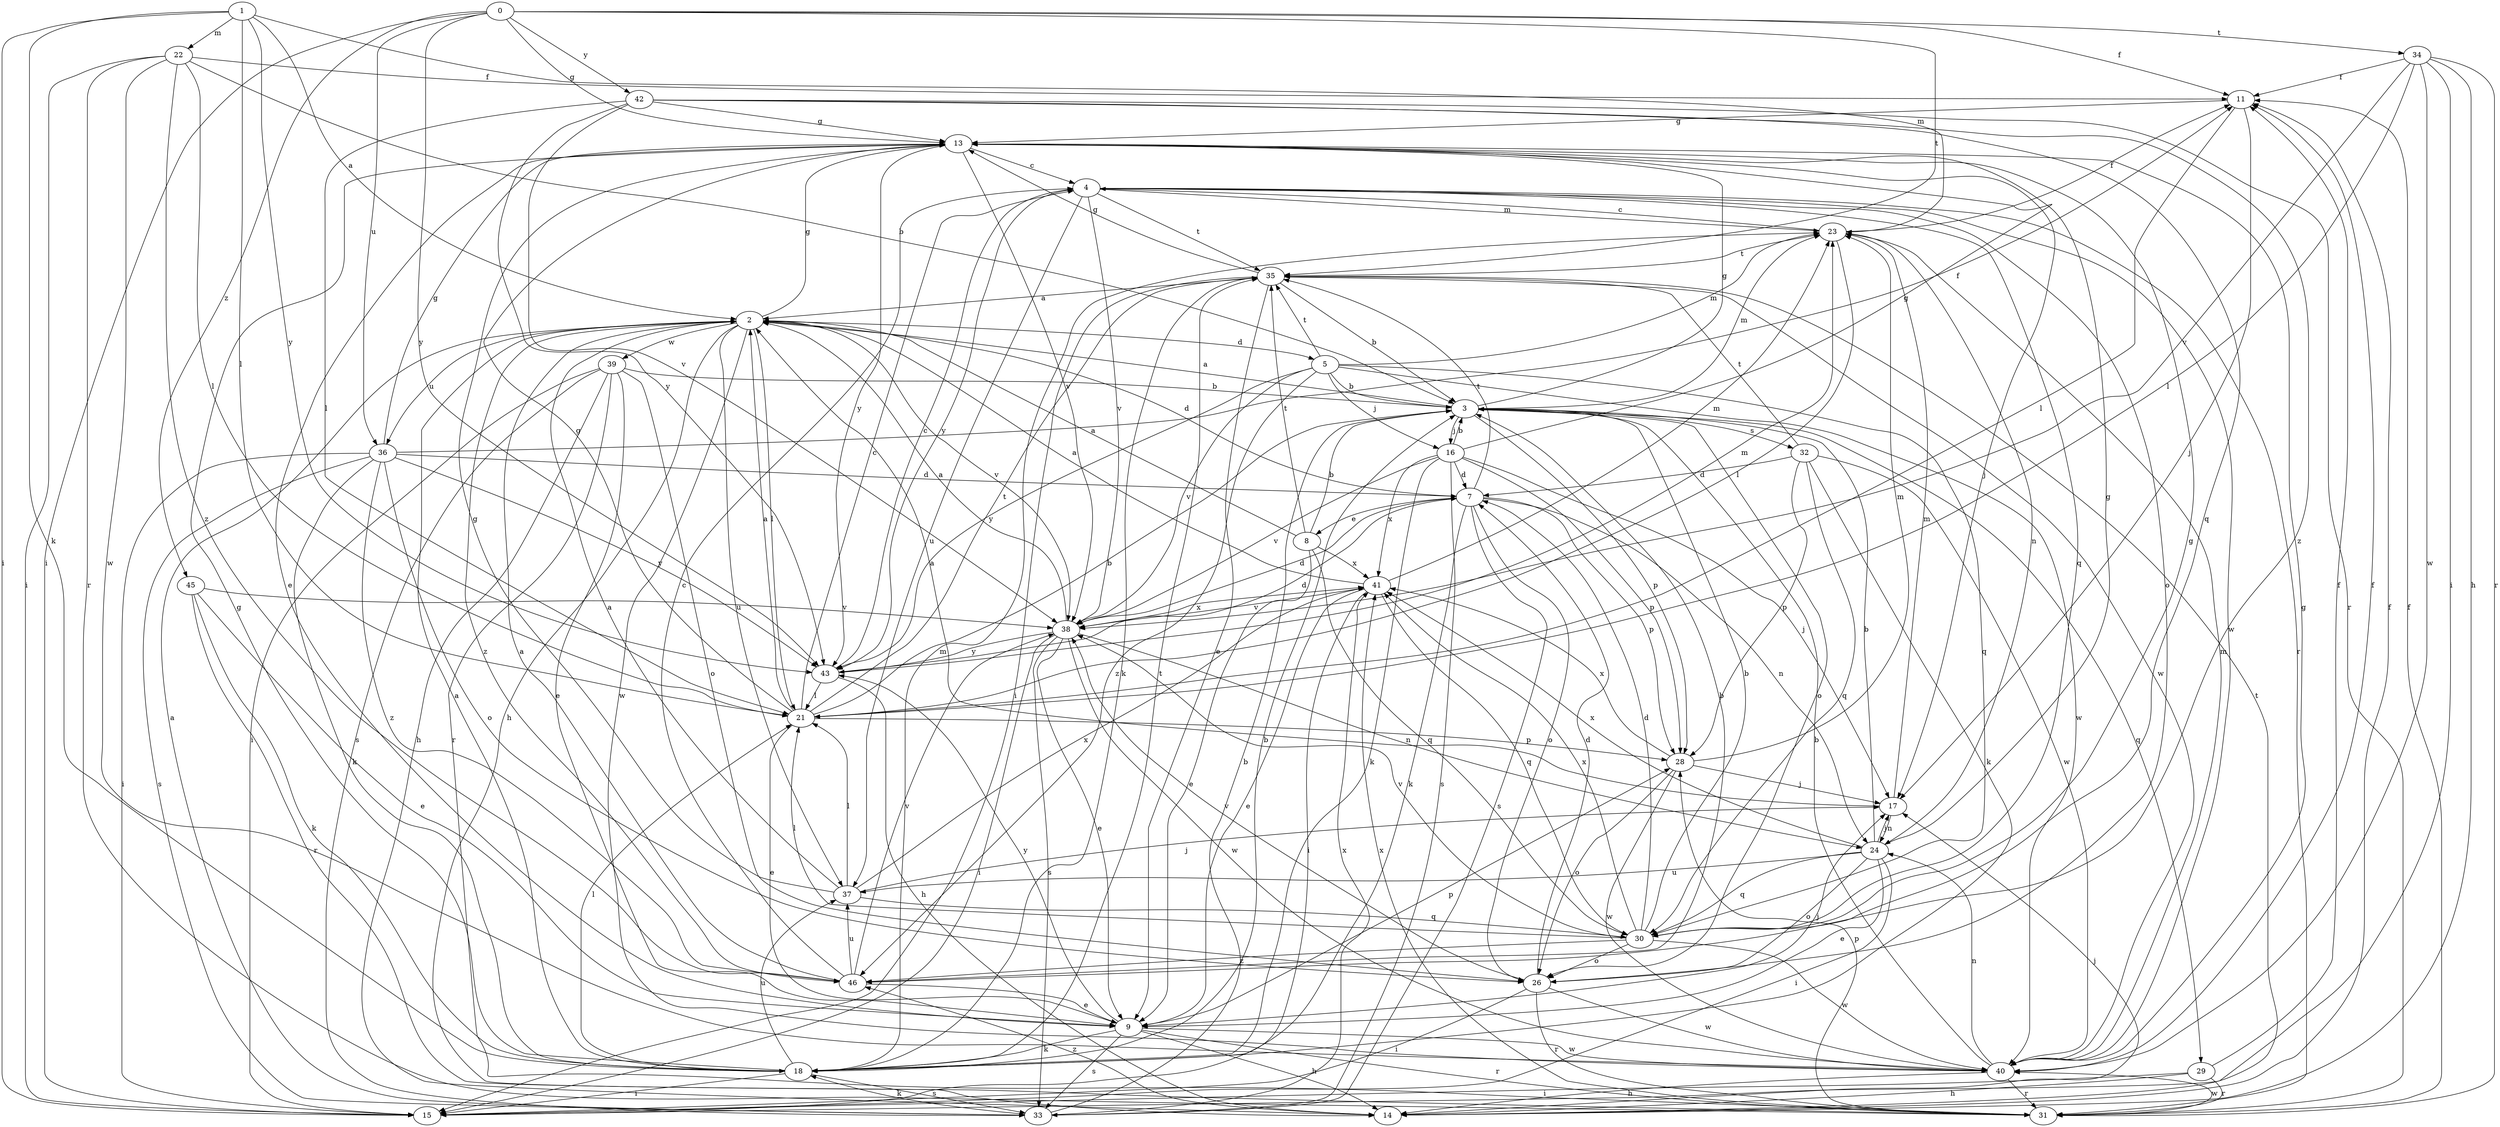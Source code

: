 strict digraph  {
0;
1;
2;
3;
4;
5;
7;
8;
9;
11;
13;
14;
15;
16;
17;
18;
21;
22;
23;
24;
26;
28;
29;
30;
31;
32;
33;
34;
35;
36;
37;
38;
39;
40;
41;
42;
43;
45;
46;
0 -> 11  [label=f];
0 -> 13  [label=g];
0 -> 15  [label=i];
0 -> 34  [label=t];
0 -> 35  [label=t];
0 -> 36  [label=u];
0 -> 42  [label=y];
0 -> 43  [label=y];
0 -> 45  [label=z];
1 -> 2  [label=a];
1 -> 15  [label=i];
1 -> 18  [label=k];
1 -> 21  [label=l];
1 -> 22  [label=m];
1 -> 23  [label=m];
1 -> 43  [label=y];
2 -> 5  [label=d];
2 -> 7  [label=d];
2 -> 13  [label=g];
2 -> 14  [label=h];
2 -> 21  [label=l];
2 -> 36  [label=u];
2 -> 37  [label=u];
2 -> 38  [label=v];
2 -> 39  [label=w];
2 -> 40  [label=w];
2 -> 46  [label=z];
3 -> 2  [label=a];
3 -> 13  [label=g];
3 -> 16  [label=j];
3 -> 23  [label=m];
3 -> 26  [label=o];
3 -> 28  [label=p];
3 -> 29  [label=q];
3 -> 32  [label=s];
4 -> 23  [label=m];
4 -> 26  [label=o];
4 -> 30  [label=q];
4 -> 31  [label=r];
4 -> 35  [label=t];
4 -> 37  [label=u];
4 -> 38  [label=v];
4 -> 40  [label=w];
4 -> 43  [label=y];
5 -> 3  [label=b];
5 -> 16  [label=j];
5 -> 23  [label=m];
5 -> 30  [label=q];
5 -> 35  [label=t];
5 -> 38  [label=v];
5 -> 40  [label=w];
5 -> 43  [label=y];
5 -> 46  [label=z];
7 -> 8  [label=e];
7 -> 18  [label=k];
7 -> 24  [label=n];
7 -> 26  [label=o];
7 -> 28  [label=p];
7 -> 33  [label=s];
7 -> 35  [label=t];
8 -> 2  [label=a];
8 -> 3  [label=b];
8 -> 9  [label=e];
8 -> 30  [label=q];
8 -> 35  [label=t];
8 -> 41  [label=x];
9 -> 14  [label=h];
9 -> 17  [label=j];
9 -> 18  [label=k];
9 -> 28  [label=p];
9 -> 31  [label=r];
9 -> 33  [label=s];
9 -> 40  [label=w];
9 -> 43  [label=y];
11 -> 13  [label=g];
11 -> 17  [label=j];
11 -> 21  [label=l];
13 -> 4  [label=c];
13 -> 9  [label=e];
13 -> 17  [label=j];
13 -> 38  [label=v];
13 -> 43  [label=y];
14 -> 11  [label=f];
14 -> 17  [label=j];
14 -> 35  [label=t];
14 -> 46  [label=z];
16 -> 3  [label=b];
16 -> 7  [label=d];
16 -> 13  [label=g];
16 -> 17  [label=j];
16 -> 18  [label=k];
16 -> 28  [label=p];
16 -> 33  [label=s];
16 -> 38  [label=v];
16 -> 41  [label=x];
17 -> 2  [label=a];
17 -> 23  [label=m];
17 -> 24  [label=n];
18 -> 2  [label=a];
18 -> 3  [label=b];
18 -> 13  [label=g];
18 -> 15  [label=i];
18 -> 21  [label=l];
18 -> 23  [label=m];
18 -> 33  [label=s];
18 -> 35  [label=t];
18 -> 37  [label=u];
21 -> 2  [label=a];
21 -> 3  [label=b];
21 -> 4  [label=c];
21 -> 9  [label=e];
21 -> 13  [label=g];
21 -> 28  [label=p];
21 -> 35  [label=t];
22 -> 3  [label=b];
22 -> 11  [label=f];
22 -> 15  [label=i];
22 -> 21  [label=l];
22 -> 31  [label=r];
22 -> 40  [label=w];
22 -> 46  [label=z];
23 -> 4  [label=c];
23 -> 11  [label=f];
23 -> 21  [label=l];
23 -> 24  [label=n];
23 -> 35  [label=t];
24 -> 3  [label=b];
24 -> 9  [label=e];
24 -> 13  [label=g];
24 -> 15  [label=i];
24 -> 17  [label=j];
24 -> 26  [label=o];
24 -> 30  [label=q];
24 -> 37  [label=u];
24 -> 41  [label=x];
26 -> 7  [label=d];
26 -> 15  [label=i];
26 -> 31  [label=r];
26 -> 38  [label=v];
26 -> 40  [label=w];
28 -> 17  [label=j];
28 -> 23  [label=m];
28 -> 26  [label=o];
28 -> 40  [label=w];
28 -> 41  [label=x];
29 -> 11  [label=f];
29 -> 14  [label=h];
29 -> 15  [label=i];
29 -> 31  [label=r];
30 -> 3  [label=b];
30 -> 7  [label=d];
30 -> 13  [label=g];
30 -> 21  [label=l];
30 -> 26  [label=o];
30 -> 38  [label=v];
30 -> 40  [label=w];
30 -> 41  [label=x];
30 -> 46  [label=z];
31 -> 11  [label=f];
31 -> 28  [label=p];
31 -> 40  [label=w];
31 -> 41  [label=x];
32 -> 7  [label=d];
32 -> 18  [label=k];
32 -> 28  [label=p];
32 -> 30  [label=q];
32 -> 35  [label=t];
32 -> 40  [label=w];
33 -> 2  [label=a];
33 -> 3  [label=b];
33 -> 18  [label=k];
33 -> 41  [label=x];
34 -> 11  [label=f];
34 -> 14  [label=h];
34 -> 15  [label=i];
34 -> 21  [label=l];
34 -> 31  [label=r];
34 -> 38  [label=v];
34 -> 40  [label=w];
35 -> 2  [label=a];
35 -> 3  [label=b];
35 -> 9  [label=e];
35 -> 13  [label=g];
35 -> 15  [label=i];
35 -> 18  [label=k];
35 -> 40  [label=w];
36 -> 7  [label=d];
36 -> 11  [label=f];
36 -> 13  [label=g];
36 -> 15  [label=i];
36 -> 18  [label=k];
36 -> 26  [label=o];
36 -> 33  [label=s];
36 -> 43  [label=y];
36 -> 46  [label=z];
37 -> 2  [label=a];
37 -> 13  [label=g];
37 -> 17  [label=j];
37 -> 21  [label=l];
37 -> 30  [label=q];
37 -> 41  [label=x];
38 -> 2  [label=a];
38 -> 7  [label=d];
38 -> 9  [label=e];
38 -> 15  [label=i];
38 -> 24  [label=n];
38 -> 33  [label=s];
38 -> 40  [label=w];
38 -> 41  [label=x];
38 -> 43  [label=y];
39 -> 3  [label=b];
39 -> 9  [label=e];
39 -> 14  [label=h];
39 -> 15  [label=i];
39 -> 26  [label=o];
39 -> 31  [label=r];
39 -> 33  [label=s];
40 -> 3  [label=b];
40 -> 11  [label=f];
40 -> 13  [label=g];
40 -> 14  [label=h];
40 -> 23  [label=m];
40 -> 24  [label=n];
40 -> 31  [label=r];
41 -> 2  [label=a];
41 -> 9  [label=e];
41 -> 15  [label=i];
41 -> 23  [label=m];
41 -> 30  [label=q];
41 -> 38  [label=v];
42 -> 13  [label=g];
42 -> 21  [label=l];
42 -> 30  [label=q];
42 -> 31  [label=r];
42 -> 38  [label=v];
42 -> 43  [label=y];
42 -> 46  [label=z];
43 -> 4  [label=c];
43 -> 7  [label=d];
43 -> 14  [label=h];
43 -> 21  [label=l];
43 -> 23  [label=m];
45 -> 9  [label=e];
45 -> 18  [label=k];
45 -> 31  [label=r];
45 -> 38  [label=v];
46 -> 2  [label=a];
46 -> 3  [label=b];
46 -> 4  [label=c];
46 -> 9  [label=e];
46 -> 37  [label=u];
46 -> 38  [label=v];
}
